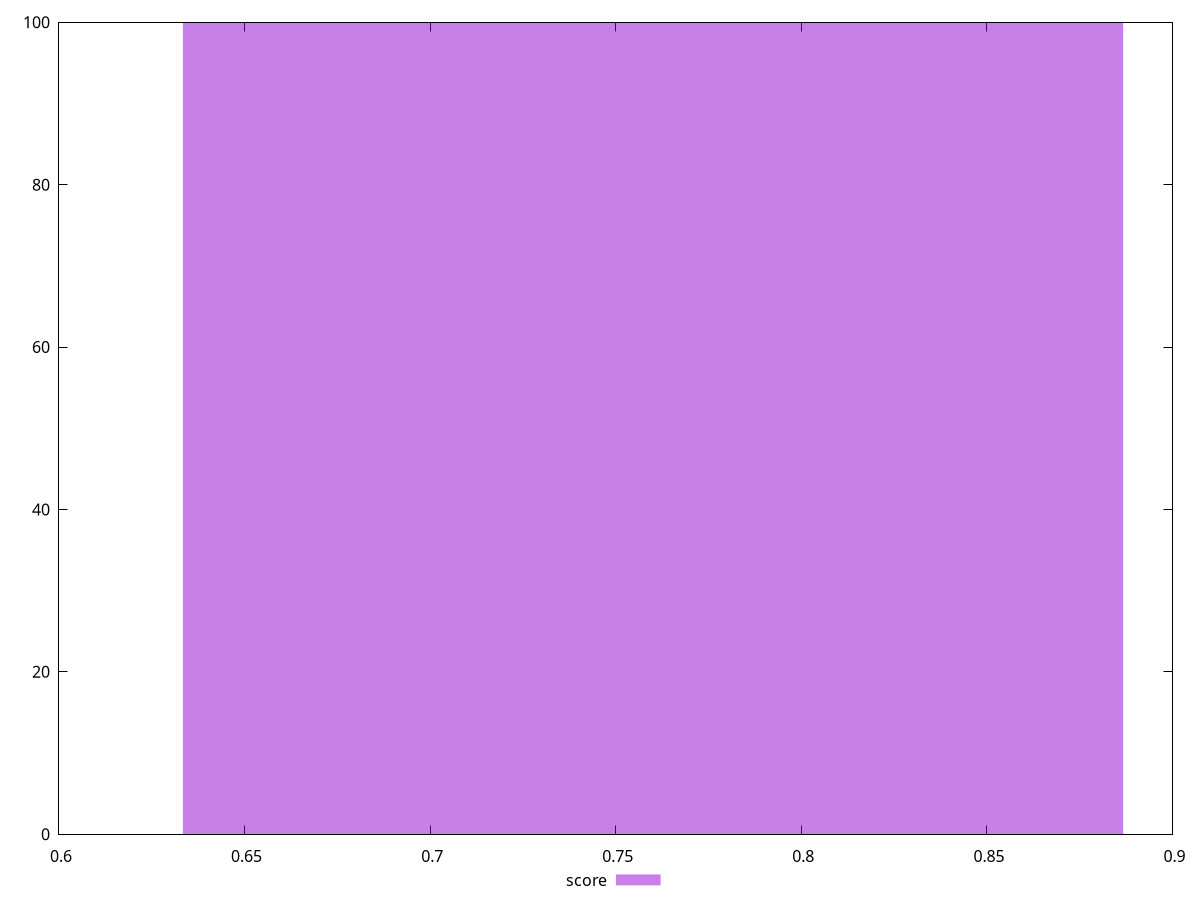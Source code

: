 reset
set terminal svg size 640, 490 enhanced background rgb 'white'
set output "reprap/render-blocking-resources/samples/pages+cached+noexternal/score/histogram.svg"

$score <<EOF
0.760036077375902 100
EOF

set key outside below
set boxwidth 0.25334535912530065
set yrange [0:100]
set style fill transparent solid 0.5 noborder

plot \
  $score title "score" with boxes, \


reset